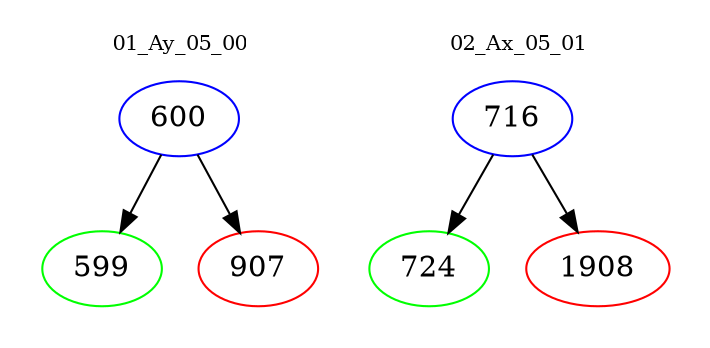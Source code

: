 digraph{
subgraph cluster_0 {
color = white
label = "01_Ay_05_00";
fontsize=10;
T0_600 [label="600", color="blue"]
T0_600 -> T0_599 [color="black"]
T0_599 [label="599", color="green"]
T0_600 -> T0_907 [color="black"]
T0_907 [label="907", color="red"]
}
subgraph cluster_1 {
color = white
label = "02_Ax_05_01";
fontsize=10;
T1_716 [label="716", color="blue"]
T1_716 -> T1_724 [color="black"]
T1_724 [label="724", color="green"]
T1_716 -> T1_1908 [color="black"]
T1_1908 [label="1908", color="red"]
}
}
